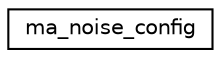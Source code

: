 digraph "Graphical Class Hierarchy"
{
 // LATEX_PDF_SIZE
  edge [fontname="Helvetica",fontsize="10",labelfontname="Helvetica",labelfontsize="10"];
  node [fontname="Helvetica",fontsize="10",shape=record];
  rankdir="LR";
  Node0 [label="ma_noise_config",height=0.2,width=0.4,color="black", fillcolor="white", style="filled",URL="$structma__noise__config.html",tooltip=" "];
}
